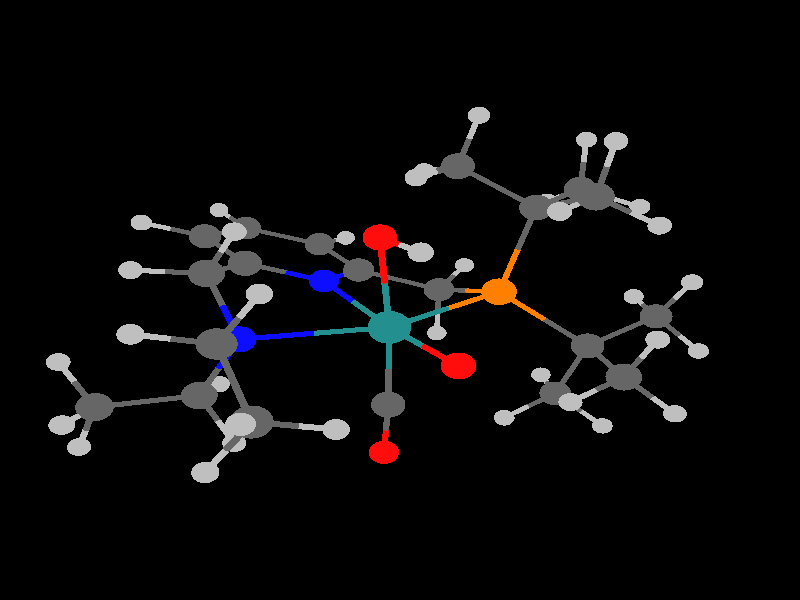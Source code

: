 global_settings {
	ambient_light rgb <0.200000002980232, 0.200000002980232, 0.200000002980232>
	max_trace_level 15
}

background { color rgb <0,0,0> }

camera {
	perspective
	location <-5.5152077790804, -10.4809562752627, 12.4649682628676>
	angle 40
	up <0.221388765118023, 0.689506846074159, 0.689613894796489>
	right <0.919550469737538, -0.383043098756207, 0.0877776628802367> * 1
	direction <0.324675142696497, 0.614701792507642, -0.718837782815359> }

light_source {
	<31.7566912187448, -24.6047034777882, 71.3644871141203>
	color rgb <1, 1, 1>
	fade_distance 112.22687353554
	fade_power 0
	parallel
	point_at <-31.7566912187448, 24.6047034777882, -71.3644871141203>
}

light_source {
	<-23.4739722982498, 61.5250258042541, 2.97898915120173>
	color rgb <0.300000011920929, 0.300000011920929, 0.300000011920929>
	fade_distance 112.22687353554
	fade_power 0
	parallel
	point_at <23.4739722982498, -61.5250258042541, -2.97898915120173>
}

#default {
	finish {ambient .8 diffuse 1 specular 1 roughness .005 metallic 0.5}
}

union {
}
union {
cylinder {
	<2.957429, -0.391326, -2.980355>, 	<2.81784247516415, -0.809628711359865, -2.73933892309117>, 0.05
	pigment { rgbt <0.75, 0.75, 0.75, 0> }
}
cylinder {
	<2.81784247516415, -0.809628711359865, -2.73933892309117>, 	<2.651591, -1.307839, -2.452282>, 0.05
	pigment { rgbt <0.400000005960464, 0.400000005960464, 0.400000005960464, 0> }
}
cylinder {
	<3.229186, -2.139336, -2.88826>, 	<2.96553990295577, -1.75979507815341, -2.68925568365871>, 0.05
	pigment { rgbt <0.75, 0.75, 0.75, 0> }
}
cylinder {
	<2.96553990295577, -1.75979507815341, -2.68925568365871>, 	<2.651591, -1.307839, -2.452282>, 0.05
	pigment { rgbt <0.400000005960464, 0.400000005960464, 0.400000005960464, 0> }
}
cylinder {
	<1.595232, -1.505928, -2.664018>, 	<2.07712350664673, -1.41556344906595, -2.56742793918606>, 0.05
	pigment { rgbt <0.75, 0.75, 0.75, 0> }
}
cylinder {
	<2.07712350664673, -1.41556344906595, -2.56742793918606>, 	<2.651591, -1.307839, -2.452282>, 0.05
	pigment { rgbt <0.400000005960464, 0.400000005960464, 0.400000005960464, 0> }
}
cylinder {
	<-0.710292, -1.722574, -2.599143>, 	<-0.627428648779041, -1.49831163383809, -2.08447319198078>, 0.05
	pigment { rgbt <1, 0.0500000007450581, 0.0500000007450581, 0> }
}
cylinder {
	<-0.627428648779041, -1.49831163383809, -2.08447319198078>, 	<-0.54036, -1.262668, -1.543684>, 0.05
	pigment { rgbt <0.400000005960464, 0.400000005960464, 0.400000005960464, 0> }
}
cylinder {
	<2.651591, -1.307839, -2.452282>, 	<2.8119805, -1.2745885, -1.704629>, 0.05
	pigment { rgbt <0.400000005960464, 0.400000005960464, 0.400000005960464, 0> }
}
cylinder {
	<2.8119805, -1.2745885, -1.704629>, 	<2.97237, -1.241338, -0.956976>, 0.05
	pigment { rgbt <0.400000005960464, 0.400000005960464, 0.400000005960464, 0> }
}
cylinder {
	<1.36662, 0.922025, -2.298505>, 	<1.42829690646031, 1.14246568089345, -1.85060171385429>, 0.05
	pigment { rgbt <0.75, 0.75, 0.75, 0> }
}
cylinder {
	<1.42829690646031, 1.14246568089345, -1.85060171385429>, 	<1.501745, 1.404978, -1.317215>, 0.05
	pigment { rgbt <0.400000005960464, 0.400000005960464, 0.400000005960464, 0> }
}
cylinder {
	<-5.237155, -0.440304, -1.966092>, 	<-5.06730221130127, -0.384486731495902, -1.49687069908462>, 0.05
	pigment { rgbt <0.75, 0.75, 0.75, 0> }
}
cylinder {
	<-5.06730221130127, -0.384486731495902, -1.49687069908462>, 	<-4.864976, -0.317998, -0.937941>, 0.05
	pigment { rgbt <0.400000005960464, 0.400000005960464, 0.400000005960464, 0> }
}
cylinder {
	<0.757798, 4.053573, -1.763328>, 	<0.408377214817848, 3.78484116573106, -1.53323800017684>, 0.05
	pigment { rgbt <0.75, 0.75, 0.75, 0> }
}
cylinder {
	<0.408377214817848, 3.78484116573106, -1.53323800017684>, 	<-0.008504, 3.464227, -1.258726>, 0.05
	pigment { rgbt <0.400000005960464, 0.400000005960464, 0.400000005960464, 0> }
}
cylinder {
	<-2.877265, 0.172664, -1.628166>, 	<-3.09733365301379, -0.149930934222243, -1.31222338285697>, 0.05
	pigment { rgbt <0.75, 0.75, 0.75, 0> }
}
cylinder {
	<-3.09733365301379, -0.149930934222243, -1.31222338285697>, 	<-3.359461, -0.534179, -0.935899>, 0.05
	pigment { rgbt <0.400000005960464, 0.400000005960464, 0.400000005960464, 0> }
}
cylinder {
	<-0.54036, -1.262668, -1.543684>, 	<-0.477100270484597, -0.952366272788316, -0.711490231420711>, 0.05
	pigment { rgbt <0.400000005960464, 0.400000005960464, 0.400000005960464, 0> }
}
cylinder {
	<-0.477100270484597, -0.952366272788316, -0.711490231420711>, 	<-0.409862, -0.622549, 0.173042>, 0.05
	pigment { rgbt <0.140000000596046, 0.560000002384186, 0.560000002384186, 0> }
}
cylinder {
	<2.344198, 2.105825, -1.406536>, 	<1.95974993116435, 1.78599792869838, -1.36577492970116>, 0.05
	pigment { rgbt <0.75, 0.75, 0.75, 0> }
}
cylinder {
	<1.95974993116435, 1.78599792869838, -1.36577492970116>, 	<1.501745, 1.404978, -1.317215>, 0.05
	pigment { rgbt <0.400000005960464, 0.400000005960464, 0.400000005960464, 0> }
}
cylinder {
	<5.021525, -1.685842, -1.398397>, 	<4.76608040684173, -1.33957632452927, -1.13718533681396>, 0.05
	pigment { rgbt <0.75, 0.75, 0.75, 0> }
}
cylinder {
	<4.76608040684173, -1.33957632452927, -1.13718533681396>, 	<4.461919, -0.927273, -0.826157>, 0.05
	pigment { rgbt <0.400000005960464, 0.400000005960464, 0.400000005960464, 0> }
}
cylinder {
	<1.501745, 1.404978, -1.317215>, 	<0.865982, 1.7643085, -1.1414255>, 0.05
	pigment { rgbt <0.400000005960464, 0.400000005960464, 0.400000005960464, 0> }
}
cylinder {
	<0.865982, 1.7643085, -1.1414255>, 	<0.230219, 2.123639, -0.965636>, 0.05
	pigment { rgbt <0.400000005960464, 0.400000005960464, 0.400000005960464, 0> }
}
cylinder {
	<1.501745, 1.404978, -1.317215>, 	<1.6509133714797, 0.71009364147537, -0.717911148984459>, 0.05
	pigment { rgbt <0.400000005960464, 0.400000005960464, 0.400000005960464, 0> }
}
cylinder {
	<1.6509133714797, 0.71009364147537, -0.717911148984459>, 	<1.802649, 0.00325, -0.108293>, 0.05
	pigment { rgbt <1, 0.5, 0, 0> }
}
cylinder {
	<-3.128098, -1.538563, -1.31205>, 	<-3.233657718476, -1.08031128178317, -1.1404305376639>, 0.05
	pigment { rgbt <0.75, 0.75, 0.75, 0> }
}
cylinder {
	<-3.233657718476, -1.08031128178317, -1.1404305376639>, 	<-3.359461, -0.534179, -0.935899>, 0.05
	pigment { rgbt <0.400000005960464, 0.400000005960464, 0.400000005960464, 0> }
}
cylinder {
	<-0.008504, 3.464227, -1.258726>, 	<0.1108575, 2.793933, -1.112181>, 0.05
	pigment { rgbt <0.400000005960464, 0.400000005960464, 0.400000005960464, 0> }
}
cylinder {
	<0.1108575, 2.793933, -1.112181>, 	<0.230219, 2.123639, -0.965636>, 0.05
	pigment { rgbt <0.400000005960464, 0.400000005960464, 0.400000005960464, 0> }
}
cylinder {
	<-0.008504, 3.464227, -1.258726>, 	<-0.619064, 3.7471635, -1.0800865>, 0.05
	pigment { rgbt <0.400000005960464, 0.400000005960464, 0.400000005960464, 0> }
}
cylinder {
	<-0.619064, 3.7471635, -1.0800865>, 	<-1.229624, 4.0301, -0.901447>, 0.05
	pigment { rgbt <0.400000005960464, 0.400000005960464, 0.400000005960464, 0> }
}
cylinder {
	<4.726529, 0.057217, -1.238582>, 	<4.6057738000993, -0.392056597937493, -1.05037118665566>, 0.05
	pigment { rgbt <0.75, 0.75, 0.75, 0> }
}
cylinder {
	<4.6057738000993, -0.392056597937493, -1.05037118665566>, 	<4.461919, -0.927273, -0.826157>, 0.05
	pigment { rgbt <0.400000005960464, 0.400000005960464, 0.400000005960464, 0> }
}
cylinder {
	<-1.436849, 5.076894, -1.130273>, 	<-1.34235057708889, 4.5995366246215, -1.02592412259111>, 0.05
	pigment { rgbt <0.75, 0.75, 0.75, 0> }
}
cylinder {
	<-1.34235057708889, 4.5995366246215, -1.02592412259111>, 	<-1.229624, 4.0301, -0.901447>, 0.05
	pigment { rgbt <0.400000005960464, 0.400000005960464, 0.400000005960464, 0> }
}
cylinder {
	<0.230219, 2.123639, -0.965636>, 	<-0.246669141007308, 1.74915480819833, -0.646133459629481>, 0.05
	pigment { rgbt <0.400000005960464, 0.400000005960464, 0.400000005960464, 0> }
}
cylinder {
	<-0.246669141007308, 1.74915480819833, -0.646133459629481>, 	<-0.706858, 1.387784, -0.337819>, 0.05
	pigment { rgbt <0.0500000007450581, 0.0500000007450581, 1, 0> }
}
cylinder {
	<2.97237, -1.241338, -0.956976>, 	<3.7171445, -1.0843055, -0.8915665>, 0.05
	pigment { rgbt <0.400000005960464, 0.400000005960464, 0.400000005960464, 0> }
}
cylinder {
	<3.7171445, -1.0843055, -0.8915665>, 	<4.461919, -0.927273, -0.826157>, 0.05
	pigment { rgbt <0.400000005960464, 0.400000005960464, 0.400000005960464, 0> }
}
cylinder {
	<2.97237, -1.241338, -0.956976>, 	<2.8268335, -1.920231, -0.6322195>, 0.05
	pigment { rgbt <0.400000005960464, 0.400000005960464, 0.400000005960464, 0> }
}
cylinder {
	<2.8268335, -1.920231, -0.6322195>, 	<2.681297, -2.599124, -0.307463>, 0.05
	pigment { rgbt <0.400000005960464, 0.400000005960464, 0.400000005960464, 0> }
}
cylinder {
	<2.97237, -1.241338, -0.956976>, 	<2.39241598205926, -0.624264517279912, -0.53619436420138>, 0.05
	pigment { rgbt <0.400000005960464, 0.400000005960464, 0.400000005960464, 0> }
}
cylinder {
	<2.39241598205926, -0.624264517279912, -0.53619436420138>, 	<1.802649, 0.00325, -0.108293>, 0.05
	pigment { rgbt <1, 0.5, 0, 0> }
}
cylinder {
	<-4.864976, -0.317998, -0.937941>, 	<-4.1122185, -0.4260885, -0.93692>, 0.05
	pigment { rgbt <0.400000005960464, 0.400000005960464, 0.400000005960464, 0> }
}
cylinder {
	<-4.1122185, -0.4260885, -0.93692>, 	<-3.359461, -0.534179, -0.935899>, 0.05
	pigment { rgbt <0.400000005960464, 0.400000005960464, 0.400000005960464, 0> }
}
cylinder {
	<-4.864976, -0.317998, -0.937941>, 	<-5.02187520825873, 0.230325091644552, -0.757712618642015>, 0.05
	pigment { rgbt <0.400000005960464, 0.400000005960464, 0.400000005960464, 0> }
}
cylinder {
	<-5.02187520825873, 0.230325091644552, -0.757712618642015>, 	<-5.153592, 0.690642, -0.606411>, 0.05
	pigment { rgbt <0.75, 0.75, 0.75, 0> }
}
cylinder {
	<-4.864976, -0.317998, -0.937941>, 	<-5.15166653872891, -0.715568033305454, -0.595607118235132>, 0.05
	pigment { rgbt <0.400000005960464, 0.400000005960464, 0.400000005960464, 0> }
}
cylinder {
	<-5.15166653872891, -0.715568033305454, -0.595607118235132>, 	<-5.392323, -1.0493, -0.308242>, 0.05
	pigment { rgbt <0.75, 0.75, 0.75, 0> }
}
cylinder {
	<-3.359461, -0.534179, -0.935899>, 	<-3.01070064739456, -0.459230037184464, -0.273512701161497>, 0.05
	pigment { rgbt <0.400000005960464, 0.400000005960464, 0.400000005960464, 0> }
}
cylinder {
	<-3.01070064739456, -0.459230037184464, -0.273512701161497>, 	<-2.673066, -0.386672, 0.367743>, 0.05
	pigment { rgbt <0.0500000007450581, 0.0500000007450581, 1, 0> }
}
cylinder {
	<-1.229624, 4.0301, -0.901447>, 	<-1.705443, 3.6414415, -0.5732505>, 0.05
	pigment { rgbt <0.400000005960464, 0.400000005960464, 0.400000005960464, 0> }
}
cylinder {
	<-1.705443, 3.6414415, -0.5732505>, 	<-2.181262, 3.252783, -0.245054>, 0.05
	pigment { rgbt <0.400000005960464, 0.400000005960464, 0.400000005960464, 0> }
}
cylinder {
	<4.461919, -0.927273, -0.826157>, 	<4.65259476959877, -0.958104296323872, -0.261495099383198>, 0.05
	pigment { rgbt <0.400000005960464, 0.400000005960464, 0.400000005960464, 0> }
}
cylinder {
	<4.65259476959877, -0.958104296323872, -0.261495099383198>, 	<4.812598, -0.983976, 0.212334>, 0.05
	pigment { rgbt <0.75, 0.75, 0.75, 0> }
}
cylinder {
	<3.275965, -3.373048, -0.820875>, 	<3.00451413214997, -3.01977131208343, -0.586515436403805>, 0.05
	pigment { rgbt <0.75, 0.75, 0.75, 0> }
}
cylinder {
	<3.00451413214997, -3.01977131208343, -0.586515436403805>, 	<2.681297, -2.599124, -0.307463>, 0.05
	pigment { rgbt <0.400000005960464, 0.400000005960464, 0.400000005960464, 0> }
}
cylinder {
	<1.614189, -2.865208, -0.350157>, 	<2.10120410643418, -2.7437705001589, -0.330671977908421>, 0.05
	pigment { rgbt <0.75, 0.75, 0.75, 0> }
}
cylinder {
	<2.10120410643418, -2.7437705001589, -0.330671977908421>, 	<2.681297, -2.599124, -0.307463>, 0.05
	pigment { rgbt <0.400000005960464, 0.400000005960464, 0.400000005960464, 0> }
}
cylinder {
	<-0.706858, 1.387784, -0.337819>, 	<-1.28359121169574, 1.65180330821001, -0.152858307321185>, 0.05
	pigment { rgbt <0.0500000007450581, 0.0500000007450581, 1, 0> }
}
cylinder {
	<-1.28359121169574, 1.65180330821001, -0.152858307321185>, 	<-1.881274, 1.925413, 0.038821>, 0.05
	pigment { rgbt <0.400000005960464, 0.400000005960464, 0.400000005960464, 0> }
}
cylinder {
	<-0.706858, 1.387784, -0.337819>, 	<-0.564029535126777, 0.42099395476713, -0.0921406326361308>, 0.05
	pigment { rgbt <0.0500000007450581, 0.0500000007450581, 1, 0> }
}
cylinder {
	<-0.564029535126777, 0.42099395476713, -0.0921406326361308>, 	<-0.409862, -0.622549, 0.173042>, 0.05
	pigment { rgbt <0.140000000596046, 0.560000002384186, 0.560000002384186, 0> }
}
cylinder {
	<2.681297, -2.599124, -0.307463>, 	<2.83570101535835, -2.60356991710215, 0.270148505811163>, 0.05
	pigment { rgbt <0.400000005960464, 0.400000005960464, 0.400000005960464, 0> }
}
cylinder {
	<2.83570101535835, -2.60356991710215, 0.270148505811163>, 	<2.965314, -2.607302, 0.755019>, 0.05
	pigment { rgbt <0.75, 0.75, 0.75, 0> }
}
cylinder {
	<-2.181262, 3.252783, -0.245054>, 	<-2.031268, 2.589098, -0.1031165>, 0.05
	pigment { rgbt <0.400000005960464, 0.400000005960464, 0.400000005960464, 0> }
}
cylinder {
	<-2.031268, 2.589098, -0.1031165>, 	<-1.881274, 1.925413, 0.038821>, 0.05
	pigment { rgbt <0.400000005960464, 0.400000005960464, 0.400000005960464, 0> }
}
cylinder {
	<-2.181262, 3.252783, -0.245054>, 	<-2.70382764686793, 3.48016062801353, -0.0801565031403877>, 0.05
	pigment { rgbt <0.400000005960464, 0.400000005960464, 0.400000005960464, 0> }
}
cylinder {
	<-2.70382764686793, 3.48016062801353, -0.0801565031403877>, 	<-3.141834, 3.670745, 0.058058>, 0.05
	pigment { rgbt <0.75, 0.75, 0.75, 0> }
}
cylinder {
	<1.802649, 0.00325, -0.108293>, 	<0.715496033157585, -0.304246432558761, 0.0299454900805514>, 0.05
	pigment { rgbt <1, 0.5, 0, 0> }
}
cylinder {
	<0.715496033157585, -0.304246432558761, 0.0299454900805514>, 	<-0.409862, -0.622549, 0.173042>, 0.05
	pigment { rgbt <0.140000000596046, 0.560000002384186, 0.560000002384186, 0> }
}
cylinder {
	<1.802649, 0.00325, -0.108293>, 	<2.22769416361749, 0.43892841465164, 0.632114352048265>, 0.05
	pigment { rgbt <1, 0.5, 0, 0> }
}
cylinder {
	<2.22769416361749, 0.43892841465164, 0.632114352048265>, 	<2.645644, 0.867334, 1.360162>, 0.05
	pigment { rgbt <0.400000005960464, 0.400000005960464, 0.400000005960464, 0> }
}
cylinder {
	<-1.881274, 1.925413, 0.038821>, 	<-2.3129575, 1.4666765, 0.444423>, 0.05
	pigment { rgbt <0.400000005960464, 0.400000005960464, 0.400000005960464, 0> }
}
cylinder {
	<-2.3129575, 1.4666765, 0.444423>, 	<-2.744641, 1.00794, 0.850025>, 0.05
	pigment { rgbt <0.400000005960464, 0.400000005960464, 0.400000005960464, 0> }
}
cylinder {
	<3.837827, 2.26939, 0.149775>, 	<3.88805561477994, 1.96148060411359, 0.543907826441038>, 0.05
	pigment { rgbt <0.75, 0.75, 0.75, 0> }
}
cylinder {
	<3.88805561477994, 1.96148060411359, 0.543907826441038>, 	<3.947877, 1.594766, 1.013313>, 0.05
	pigment { rgbt <0.400000005960464, 0.400000005960464, 0.400000005960464, 0> }
}
cylinder {
	<-0.409862, -0.622549, 0.173042>, 	<-1.58110366178125, -0.500479151477297, 0.273802657364723>, 0.05
	pigment { rgbt <0.140000000596046, 0.560000002384186, 0.560000002384186, 0> }
}
cylinder {
	<-1.58110366178125, -0.500479151477297, 0.273802657364723>, 	<-2.673066, -0.386672, 0.367743>, 0.05
	pigment { rgbt <0.0500000007450581, 0.0500000007450581, 1, 0> }
}
cylinder {
	<-0.409862, -0.622549, 0.173042>, 	<-0.281799393059645, -1.53887819807917, 0.553769685313021>, 0.05
	pigment { rgbt <0.140000000596046, 0.560000002384186, 0.560000002384186, 0> }
}
cylinder {
	<-0.281799393059645, -1.53887819807917, 0.553769685313021>, 	<-0.164591, -2.377542, 0.902228>, 0.05
	pigment { rgbt <1, 0.0500000007450581, 0.0500000007450581, 0> }
}
cylinder {
	<-0.409862, -0.622549, 0.173042>, 	<-0.462727757069135, -0.348132180018802, 1.21207885727656>, 0.05
	pigment { rgbt <0.140000000596046, 0.560000002384186, 0.560000002384186, 0> }
}
cylinder {
	<-0.462727757069135, -0.348132180018802, 1.21207885727656>, 	<-0.511427, -0.095343, 2.169226>, 0.05
	pigment { rgbt <1, 0.0500000007450581, 0.0500000007450581, 0> }
}
cylinder {
	<-3.90599, -2.979921, 0.220155>, 	<-3.5895813077393, -2.8700749558427, 0.594807070217148>, 0.05
	pigment { rgbt <0.75, 0.75, 0.75, 0> }
}
cylinder {
	<-3.5895813077393, -2.8700749558427, 0.594807070217148>, 	<-3.212729, -2.739245, 1.041029>, 0.05
	pigment { rgbt <0.400000005960464, 0.400000005960464, 0.400000005960464, 0> }
}
cylinder {
	<-2.673066, -0.386672, 0.367743>, 	<-2.70827213430046, 0.299306307635903, 0.604966679534708>, 0.05
	pigment { rgbt <0.0500000007450581, 0.0500000007450581, 1, 0> }
}
cylinder {
	<-2.70827213430046, 0.299306307635903, 0.604966679534708>, 	<-2.744641, 1.00794, 0.850025>, 0.05
	pigment { rgbt <0.400000005960464, 0.400000005960464, 0.400000005960464, 0> }
}
cylinder {
	<-2.673066, -0.386672, 0.367743>, 	<-2.94612606639511, -0.822933065662711, 0.88343381856295>, 0.05
	pigment { rgbt <0.0500000007450581, 0.0500000007450581, 1, 0> }
}
cylinder {
	<-2.94612606639511, -0.822933065662711, 0.88343381856295>, 	<-3.228181, -1.273565, 1.416112>, 0.05
	pigment { rgbt <0.400000005960464, 0.400000005960464, 0.400000005960464, 0> }
}
cylinder {
	<-2.191157, -3.04829, 0.763975>, 	<-2.65747317892778, -2.90722046841854, 0.890441624610557>, 0.05
	pigment { rgbt <0.75, 0.75, 0.75, 0> }
}
cylinder {
	<-2.65747317892778, -2.90722046841854, 0.890441624610557>, 	<-3.212729, -2.739245, 1.041029>, 0.05
	pigment { rgbt <0.400000005960464, 0.400000005960464, 0.400000005960464, 0> }
}
cylinder {
	<4.792628, 0.925582, 0.823272>, 	<4.40730583339728, 1.23082156613946, 0.909956727053708>, 0.05
	pigment { rgbt <0.75, 0.75, 0.75, 0> }
}
cylinder {
	<4.40730583339728, 1.23082156613946, 0.909956727053708>, 	<3.947877, 1.594766, 1.013313>, 0.05
	pigment { rgbt <0.400000005960464, 0.400000005960464, 0.400000005960464, 0> }
}
cylinder {
	<-2.744641, 1.00794, 0.850025>, 	<-3.30875674560295, 1.20770398572445, 0.87861396099834>, 0.05
	pigment { rgbt <0.400000005960464, 0.400000005960464, 0.400000005960464, 0> }
}
cylinder {
	<-3.30875674560295, 1.20770398572445, 0.87861396099834>, 	<-3.782482, 1.375459, 0.902622>, 0.05
	pigment { rgbt <0.75, 0.75, 0.75, 0> }
}
cylinder {
	<-2.744641, 1.00794, 0.850025>, 	<-2.5055621576063, 0.992846044482584, 1.40016117334398>, 0.05
	pigment { rgbt <0.400000005960464, 0.400000005960464, 0.400000005960464, 0> }
}
cylinder {
	<-2.5055621576063, 0.992846044482584, 1.40016117334398>, 	<-2.304734, 0.980167, 1.86228>, 0.05
	pigment { rgbt <0.75, 0.75, 0.75, 0> }
}
cylinder {
	<3.947877, 1.594766, 1.013313>, 	<3.2967605, 1.23105, 1.1867375>, 0.05
	pigment { rgbt <0.400000005960464, 0.400000005960464, 0.400000005960464, 0> }
}
cylinder {
	<3.2967605, 1.23105, 1.1867375>, 	<2.645644, 0.867334, 1.360162>, 0.05
	pigment { rgbt <0.400000005960464, 0.400000005960464, 0.400000005960464, 0> }
}
cylinder {
	<3.947877, 1.594766, 1.013313>, 	<4.09500854721908, 1.93842406814131, 1.48167683964135>, 0.05
	pigment { rgbt <0.400000005960464, 0.400000005960464, 0.400000005960464, 0> }
}
cylinder {
	<4.09500854721908, 1.93842406814131, 1.48167683964135>, 	<4.21857, 2.227029, 1.87501>, 0.05
	pigment { rgbt <0.75, 0.75, 0.75, 0> }
}
cylinder {
	<-3.212729, -2.739245, 1.041029>, 	<-3.220455, -2.006405, 1.2285705>, 0.05
	pigment { rgbt <0.400000005960464, 0.400000005960464, 0.400000005960464, 0> }
}
cylinder {
	<-3.220455, -2.006405, 1.2285705>, 	<-3.228181, -1.273565, 1.416112>, 0.05
	pigment { rgbt <0.400000005960464, 0.400000005960464, 0.400000005960464, 0> }
}
cylinder {
	<-3.212729, -2.739245, 1.041029>, 	<-3.38056999730606, -3.06138276715926, 1.51602126216971>, 0.05
	pigment { rgbt <0.400000005960464, 0.400000005960464, 0.400000005960464, 0> }
}
cylinder {
	<-3.38056999730606, -3.06138276715926, 1.51602126216971>, 	<-3.521465, -3.331803, 1.914756>, 0.05
	pigment { rgbt <0.75, 0.75, 0.75, 0> }
}
cylinder {
	<1.511746, 2.741695, 1.187751>, 	<1.5796765621249, 2.36378780373843, 1.51202236733978>, 0.05
	pigment { rgbt <0.75, 0.75, 0.75, 0> }
}
cylinder {
	<1.5796765621249, 2.36378780373843, 1.51202236733978>, 	<1.660583, 1.913694, 1.898235>, 0.05
	pigment { rgbt <0.400000005960464, 0.400000005960464, 0.400000005960464, 0> }
}
cylinder {
	<2.645644, 0.867334, 1.360162>, 	<2.1531135, 1.390514, 1.6291985>, 0.05
	pigment { rgbt <0.400000005960464, 0.400000005960464, 0.400000005960464, 0> }
}
cylinder {
	<2.1531135, 1.390514, 1.6291985>, 	<1.660583, 1.913694, 1.898235>, 0.05
	pigment { rgbt <0.400000005960464, 0.400000005960464, 0.400000005960464, 0> }
}
cylinder {
	<2.645644, 0.867334, 1.360162>, 	<2.764007, 0.337821, 1.8989205>, 0.05
	pigment { rgbt <0.400000005960464, 0.400000005960464, 0.400000005960464, 0> }
}
cylinder {
	<2.764007, 0.337821, 1.8989205>, 	<2.88237, -0.191692, 2.437679>, 0.05
	pigment { rgbt <0.400000005960464, 0.400000005960464, 0.400000005960464, 0> }
}
cylinder {
	<-3.228181, -1.273565, 1.416112>, 	<-3.78455466151997, -1.09102422399371, 1.5537990675013>, 0.05
	pigment { rgbt <0.400000005960464, 0.400000005960464, 0.400000005960464, 0> }
}
cylinder {
	<-3.78455466151997, -1.09102422399371, 1.5537990675013>, 	<-4.252134, -0.937616, 1.669512>, 0.05
	pigment { rgbt <0.75, 0.75, 0.75, 0> }
}
cylinder {
	<-3.228181, -1.273565, 1.416112>, 	<-2.87966719558879, -1.17797907927386, 1.89202784919212>, 0.05
	pigment { rgbt <0.400000005960464, 0.400000005960464, 0.400000005960464, 0> }
}
cylinder {
	<-2.87966719558879, -1.17797907927386, 1.89202784919212>, 	<-2.587142, -1.097749, 2.291488>, 0.05
	pigment { rgbt <0.75, 0.75, 0.75, 0> }
}
cylinder {
	<1.660583, 1.913694, 1.898235>, 	<1.13863055497228, 1.65588569160876, 2.03872666437218>, 0.05
	pigment { rgbt <0.400000005960464, 0.400000005960464, 0.400000005960464, 0> }
}
cylinder {
	<1.13863055497228, 1.65588569160876, 2.03872666437218>, 	<0.700349, 1.439405, 2.156697>, 0.05
	pigment { rgbt <0.75, 0.75, 0.75, 0> }
}
cylinder {
	<1.660583, 1.913694, 1.898235>, 	<1.90043122463075, 2.15018117431516, 2.39432146111737>, 0.05
	pigment { rgbt <0.400000005960464, 0.400000005960464, 0.400000005960464, 0> }
}
cylinder {
	<1.90043122463075, 2.15018117431516, 2.39432146111737>, 	<2.10188, 2.348807, 2.810985>, 0.05
	pigment { rgbt <0.75, 0.75, 0.75, 0> }
}
cylinder {
	<3.61834, -0.948307, 2.127739>, 	<3.28246765411177, -0.603012959503479, 2.2691853563523>, 0.05
	pigment { rgbt <0.75, 0.75, 0.75, 0> }
}
cylinder {
	<3.28246765411177, -0.603012959503479, 2.2691853563523>, 	<2.88237, -0.191692, 2.437679>, 0.05
	pigment { rgbt <0.400000005960464, 0.400000005960464, 0.400000005960464, 0> }
}
cylinder {
	<-0.511427, -0.095343, 2.169226>, 	<-0.40236091154013, -0.567215217556229, 2.35758134077235>, 0.05
	pigment { rgbt <1, 0.0500000007450581, 0.0500000007450581, 0> }
}
cylinder {
	<-0.40236091154013, -0.567215217556229, 2.35758134077235>, 	<-0.307399, -0.978066, 2.521579>, 0.05
	pigment { rgbt <0.75, 0.75, 0.75, 0> }
}
cylinder {
	<2.88237, -0.191692, 2.437679>, 	<2.36907344232295, -0.464398177076628, 2.57583112987061>, 0.05
	pigment { rgbt <0.400000005960464, 0.400000005960464, 0.400000005960464, 0> }
}
cylinder {
	<2.36907344232295, -0.464398177076628, 2.57583112987061>, 	<1.938257, -0.693284, 2.691784>, 0.05
	pigment { rgbt <0.75, 0.75, 0.75, 0> }
}
cylinder {
	<2.88237, -0.191692, 2.437679>, 	<3.09303510197533, 0.0742545780650379, 2.93173042363786>, 0.05
	pigment { rgbt <0.400000005960464, 0.400000005960464, 0.400000005960464, 0> }
}
cylinder {
	<3.09303510197533, 0.0742545780650379, 2.93173042363786>, 	<3.269956, 0.297602, 3.346645>, 0.05
	pigment { rgbt <0.75, 0.75, 0.75, 0> }
}
sphere {
	<-3.521465, -3.331803, 1.914756>, 0.176
	pigment { rgbt <0.75, 0.75, 0.75,0> }
}
sphere {
	<-3.212729, -2.739245, 1.041029>, 0.272
	pigment { rgbt <0.400000005960464, 0.400000005960464, 0.400000005960464,0> }
}
sphere {
	<-3.90599, -2.979921, 0.220155>, 0.176
	pigment { rgbt <0.75, 0.75, 0.75,0> }
}
sphere {
	<-2.191157, -3.04829, 0.763975>, 0.176
	pigment { rgbt <0.75, 0.75, 0.75,0> }
}
sphere {
	<1.938257, -0.693284, 2.691784>, 0.176
	pigment { rgbt <0.75, 0.75, 0.75,0> }
}
sphere {
	<-0.164591, -2.377542, 0.902228>, 0.2432
	pigment { rgbt <1, 0.0500000007450581, 0.0500000007450581,0> }
}
sphere {
	<2.965314, -2.607302, 0.755019>, 0.176
	pigment { rgbt <0.75, 0.75, 0.75,0> }
}
sphere {
	<-0.511427, -0.095343, 2.169226>, 0.2432
	pigment { rgbt <1, 0.0500000007450581, 0.0500000007450581,0> }
}
sphere {
	<-3.228181, -1.273565, 1.416112>, 0.272
	pigment { rgbt <0.400000005960464, 0.400000005960464, 0.400000005960464,0> }
}
sphere {
	<3.269956, 0.297602, 3.346645>, 0.176
	pigment { rgbt <0.75, 0.75, 0.75,0> }
}
sphere {
	<-4.252134, -0.937616, 1.669512>, 0.176
	pigment { rgbt <0.75, 0.75, 0.75,0> }
}
sphere {
	<2.88237, -0.191692, 2.437679>, 0.272
	pigment { rgbt <0.400000005960464, 0.400000005960464, 0.400000005960464,0> }
}
sphere {
	<1.614189, -2.865208, -0.350157>, 0.176
	pigment { rgbt <0.75, 0.75, 0.75,0> }
}
sphere {
	<3.61834, -0.948307, 2.127739>, 0.176
	pigment { rgbt <0.75, 0.75, 0.75,0> }
}
sphere {
	<-2.587142, -1.097749, 2.291488>, 0.176
	pigment { rgbt <0.75, 0.75, 0.75,0> }
}
sphere {
	<2.681297, -2.599124, -0.307463>, 0.272
	pigment { rgbt <0.400000005960464, 0.400000005960464, 0.400000005960464,0> }
}
sphere {
	<3.275965, -3.373048, -0.820875>, 0.176
	pigment { rgbt <0.75, 0.75, 0.75,0> }
}
sphere {
	<-2.304734, 0.980167, 1.86228>, 0.176
	pigment { rgbt <0.75, 0.75, 0.75,0> }
}
sphere {
	<-0.409862, -0.622549, 0.173042>, 0.328
	pigment { rgbt <0.140000000596046, 0.560000002384186, 0.560000002384186,0> }
}
sphere {
	<0.700349, 1.439405, 2.156697>, 0.176
	pigment { rgbt <0.75, 0.75, 0.75,0> }
}
sphere {
	<-2.673066, -0.386672, 0.367743>, 0.248
	pigment { rgbt <0.0500000007450581, 0.0500000007450581, 1,0> }
}
sphere {
	<-2.744641, 1.00794, 0.850025>, 0.272
	pigment { rgbt <0.400000005960464, 0.400000005960464, 0.400000005960464,0> }
}
sphere {
	<2.645644, 0.867334, 1.360162>, 0.272
	pigment { rgbt <0.400000005960464, 0.400000005960464, 0.400000005960464,0> }
}
sphere {
	<2.10188, 2.348807, 2.810985>, 0.176
	pigment { rgbt <0.75, 0.75, 0.75,0> }
}
sphere {
	<4.812598, -0.983976, 0.212334>, 0.176
	pigment { rgbt <0.75, 0.75, 0.75,0> }
}
sphere {
	<1.660583, 1.913694, 1.898235>, 0.272
	pigment { rgbt <0.400000005960464, 0.400000005960464, 0.400000005960464,0> }
}
sphere {
	<2.97237, -1.241338, -0.956976>, 0.272
	pigment { rgbt <0.400000005960464, 0.400000005960464, 0.400000005960464,0> }
}
sphere {
	<1.802649, 0.00325, -0.108293>, 0.288
	pigment { rgbt <1, 0.5, 0,0> }
}
sphere {
	<-3.782482, 1.375459, 0.902622>, 0.176
	pigment { rgbt <0.75, 0.75, 0.75,0> }
}
sphere {
	<4.461919, -0.927273, -0.826157>, 0.272
	pigment { rgbt <0.400000005960464, 0.400000005960464, 0.400000005960464,0> }
}
sphere {
	<-3.128098, -1.538563, -1.31205>, 0.176
	pigment { rgbt <0.75, 0.75, 0.75,0> }
}
sphere {
	<-5.392323, -1.0493, -0.308242>, 0.176
	pigment { rgbt <0.75, 0.75, 0.75,0> }
}
sphere {
	<5.021525, -1.685842, -1.398397>, 0.176
	pigment { rgbt <0.75, 0.75, 0.75,0> }
}
sphere {
	<-3.359461, -0.534179, -0.935899>, 0.272
	pigment { rgbt <0.400000005960464, 0.400000005960464, 0.400000005960464,0> }
}
sphere {
	<4.21857, 2.227029, 1.87501>, 0.176
	pigment { rgbt <0.75, 0.75, 0.75,0> }
}
sphere {
	<-0.54036, -1.262668, -1.543684>, 0.272
	pigment { rgbt <0.400000005960464, 0.400000005960464, 0.400000005960464,0> }
}
sphere {
	<3.947877, 1.594766, 1.013313>, 0.272
	pigment { rgbt <0.400000005960464, 0.400000005960464, 0.400000005960464,0> }
}
sphere {
	<1.595232, -1.505928, -2.664018>, 0.176
	pigment { rgbt <0.75, 0.75, 0.75,0> }
}
sphere {
	<2.651591, -1.307839, -2.452282>, 0.272
	pigment { rgbt <0.400000005960464, 0.400000005960464, 0.400000005960464,0> }
}
sphere {
	<4.792628, 0.925582, 0.823272>, 0.176
	pigment { rgbt <0.75, 0.75, 0.75,0> }
}
sphere {
	<3.229186, -2.139336, -2.88826>, 0.176
	pigment { rgbt <0.75, 0.75, 0.75,0> }
}
sphere {
	<-1.881274, 1.925413, 0.038821>, 0.272
	pigment { rgbt <0.400000005960464, 0.400000005960464, 0.400000005960464,0> }
}
sphere {
	<-0.706858, 1.387784, -0.337819>, 0.248
	pigment { rgbt <0.0500000007450581, 0.0500000007450581, 1,0> }
}
sphere {
	<-4.864976, -0.317998, -0.937941>, 0.272
	pigment { rgbt <0.400000005960464, 0.400000005960464, 0.400000005960464,0> }
}
sphere {
	<1.511746, 2.741695, 1.187751>, 0.176
	pigment { rgbt <0.75, 0.75, 0.75,0> }
}
sphere {
	<-2.877265, 0.172664, -1.628166>, 0.176
	pigment { rgbt <0.75, 0.75, 0.75,0> }
}
sphere {
	<4.726529, 0.057217, -1.238582>, 0.176
	pigment { rgbt <0.75, 0.75, 0.75,0> }
}
sphere {
	<-5.153592, 0.690642, -0.606411>, 0.176
	pigment { rgbt <0.75, 0.75, 0.75,0> }
}
sphere {
	<1.501745, 1.404978, -1.317215>, 0.272
	pigment { rgbt <0.400000005960464, 0.400000005960464, 0.400000005960464,0> }
}
sphere {
	<-5.237155, -0.440304, -1.966092>, 0.176
	pigment { rgbt <0.75, 0.75, 0.75,0> }
}
sphere {
	<3.837827, 2.26939, 0.149775>, 0.176
	pigment { rgbt <0.75, 0.75, 0.75,0> }
}
sphere {
	<0.230219, 2.123639, -0.965636>, 0.272
	pigment { rgbt <0.400000005960464, 0.400000005960464, 0.400000005960464,0> }
}
sphere {
	<-2.181262, 3.252783, -0.245054>, 0.272
	pigment { rgbt <0.400000005960464, 0.400000005960464, 0.400000005960464,0> }
}
sphere {
	<2.957429, -0.391326, -2.980355>, 0.176
	pigment { rgbt <0.75, 0.75, 0.75,0> }
}
sphere {
	<-3.141834, 3.670745, 0.058058>, 0.176
	pigment { rgbt <0.75, 0.75, 0.75,0> }
}
sphere {
	<1.36662, 0.922025, -2.298505>, 0.176
	pigment { rgbt <0.75, 0.75, 0.75,0> }
}
sphere {
	<2.344198, 2.105825, -1.406536>, 0.176
	pigment { rgbt <0.75, 0.75, 0.75,0> }
}
sphere {
	<-0.008504, 3.464227, -1.258726>, 0.272
	pigment { rgbt <0.400000005960464, 0.400000005960464, 0.400000005960464,0> }
}
sphere {
	<-1.229624, 4.0301, -0.901447>, 0.272
	pigment { rgbt <0.400000005960464, 0.400000005960464, 0.400000005960464,0> }
}
sphere {
	<0.757798, 4.053573, -1.763328>, 0.176
	pigment { rgbt <0.75, 0.75, 0.75,0> }
}
sphere {
	<-1.436849, 5.076894, -1.130273>, 0.176
	pigment { rgbt <0.75, 0.75, 0.75,0> }
}
sphere {
	<-0.710292, -1.722574, -2.599143>, 0.2432
	pigment { rgbt <1, 0.0500000007450581, 0.0500000007450581,0> }
}
sphere {
	<-0.307399, -0.978066, 2.521579>, 0.176
	pigment { rgbt <0.75, 0.75, 0.75,0> }
}
}
merge {
}
